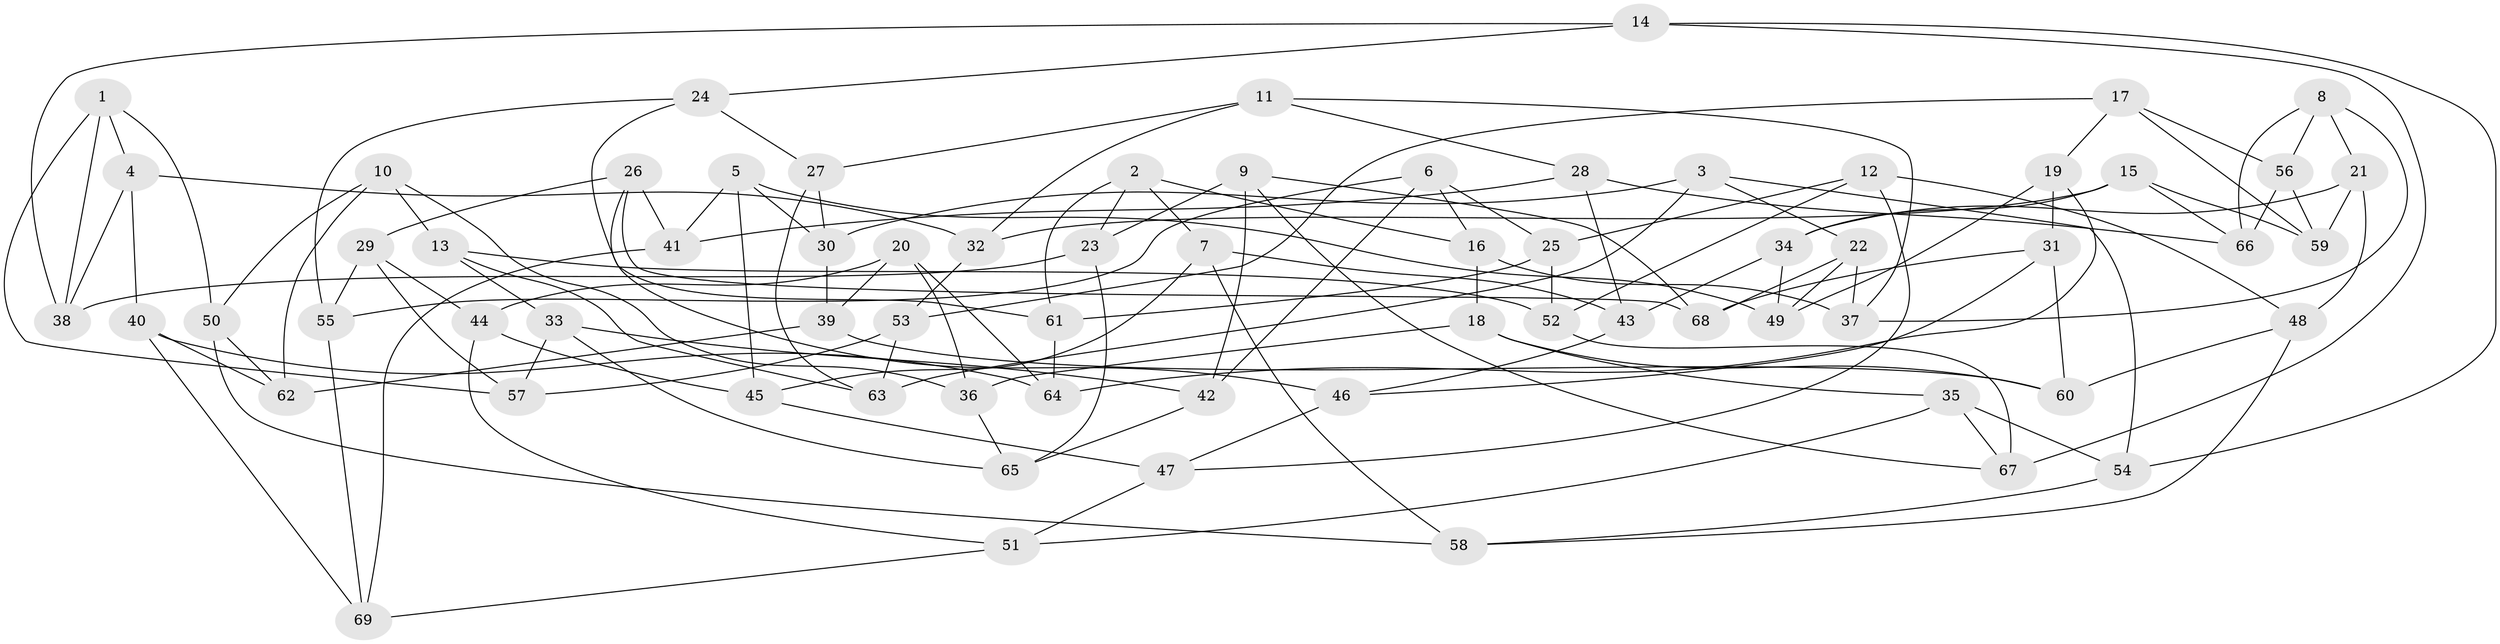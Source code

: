 // Generated by graph-tools (version 1.1) at 2025/38/03/09/25 02:38:10]
// undirected, 69 vertices, 138 edges
graph export_dot {
graph [start="1"]
  node [color=gray90,style=filled];
  1;
  2;
  3;
  4;
  5;
  6;
  7;
  8;
  9;
  10;
  11;
  12;
  13;
  14;
  15;
  16;
  17;
  18;
  19;
  20;
  21;
  22;
  23;
  24;
  25;
  26;
  27;
  28;
  29;
  30;
  31;
  32;
  33;
  34;
  35;
  36;
  37;
  38;
  39;
  40;
  41;
  42;
  43;
  44;
  45;
  46;
  47;
  48;
  49;
  50;
  51;
  52;
  53;
  54;
  55;
  56;
  57;
  58;
  59;
  60;
  61;
  62;
  63;
  64;
  65;
  66;
  67;
  68;
  69;
  1 -- 38;
  1 -- 57;
  1 -- 4;
  1 -- 50;
  2 -- 16;
  2 -- 61;
  2 -- 7;
  2 -- 23;
  3 -- 54;
  3 -- 22;
  3 -- 63;
  3 -- 30;
  4 -- 40;
  4 -- 38;
  4 -- 32;
  5 -- 49;
  5 -- 45;
  5 -- 41;
  5 -- 30;
  6 -- 16;
  6 -- 42;
  6 -- 25;
  6 -- 55;
  7 -- 58;
  7 -- 43;
  7 -- 45;
  8 -- 66;
  8 -- 56;
  8 -- 21;
  8 -- 37;
  9 -- 42;
  9 -- 23;
  9 -- 68;
  9 -- 67;
  10 -- 36;
  10 -- 62;
  10 -- 13;
  10 -- 50;
  11 -- 27;
  11 -- 32;
  11 -- 28;
  11 -- 37;
  12 -- 25;
  12 -- 47;
  12 -- 48;
  12 -- 52;
  13 -- 33;
  13 -- 52;
  13 -- 63;
  14 -- 24;
  14 -- 54;
  14 -- 67;
  14 -- 38;
  15 -- 34;
  15 -- 32;
  15 -- 66;
  15 -- 59;
  16 -- 18;
  16 -- 37;
  17 -- 19;
  17 -- 59;
  17 -- 53;
  17 -- 56;
  18 -- 60;
  18 -- 36;
  18 -- 35;
  19 -- 64;
  19 -- 31;
  19 -- 49;
  20 -- 64;
  20 -- 36;
  20 -- 39;
  20 -- 44;
  21 -- 48;
  21 -- 34;
  21 -- 59;
  22 -- 37;
  22 -- 68;
  22 -- 49;
  23 -- 65;
  23 -- 38;
  24 -- 27;
  24 -- 61;
  24 -- 55;
  25 -- 61;
  25 -- 52;
  26 -- 68;
  26 -- 41;
  26 -- 46;
  26 -- 29;
  27 -- 30;
  27 -- 63;
  28 -- 43;
  28 -- 41;
  28 -- 66;
  29 -- 44;
  29 -- 57;
  29 -- 55;
  30 -- 39;
  31 -- 68;
  31 -- 46;
  31 -- 60;
  32 -- 53;
  33 -- 42;
  33 -- 65;
  33 -- 57;
  34 -- 43;
  34 -- 49;
  35 -- 67;
  35 -- 54;
  35 -- 51;
  36 -- 65;
  39 -- 60;
  39 -- 62;
  40 -- 69;
  40 -- 62;
  40 -- 64;
  41 -- 69;
  42 -- 65;
  43 -- 46;
  44 -- 45;
  44 -- 51;
  45 -- 47;
  46 -- 47;
  47 -- 51;
  48 -- 60;
  48 -- 58;
  50 -- 58;
  50 -- 62;
  51 -- 69;
  52 -- 67;
  53 -- 63;
  53 -- 57;
  54 -- 58;
  55 -- 69;
  56 -- 59;
  56 -- 66;
  61 -- 64;
}
